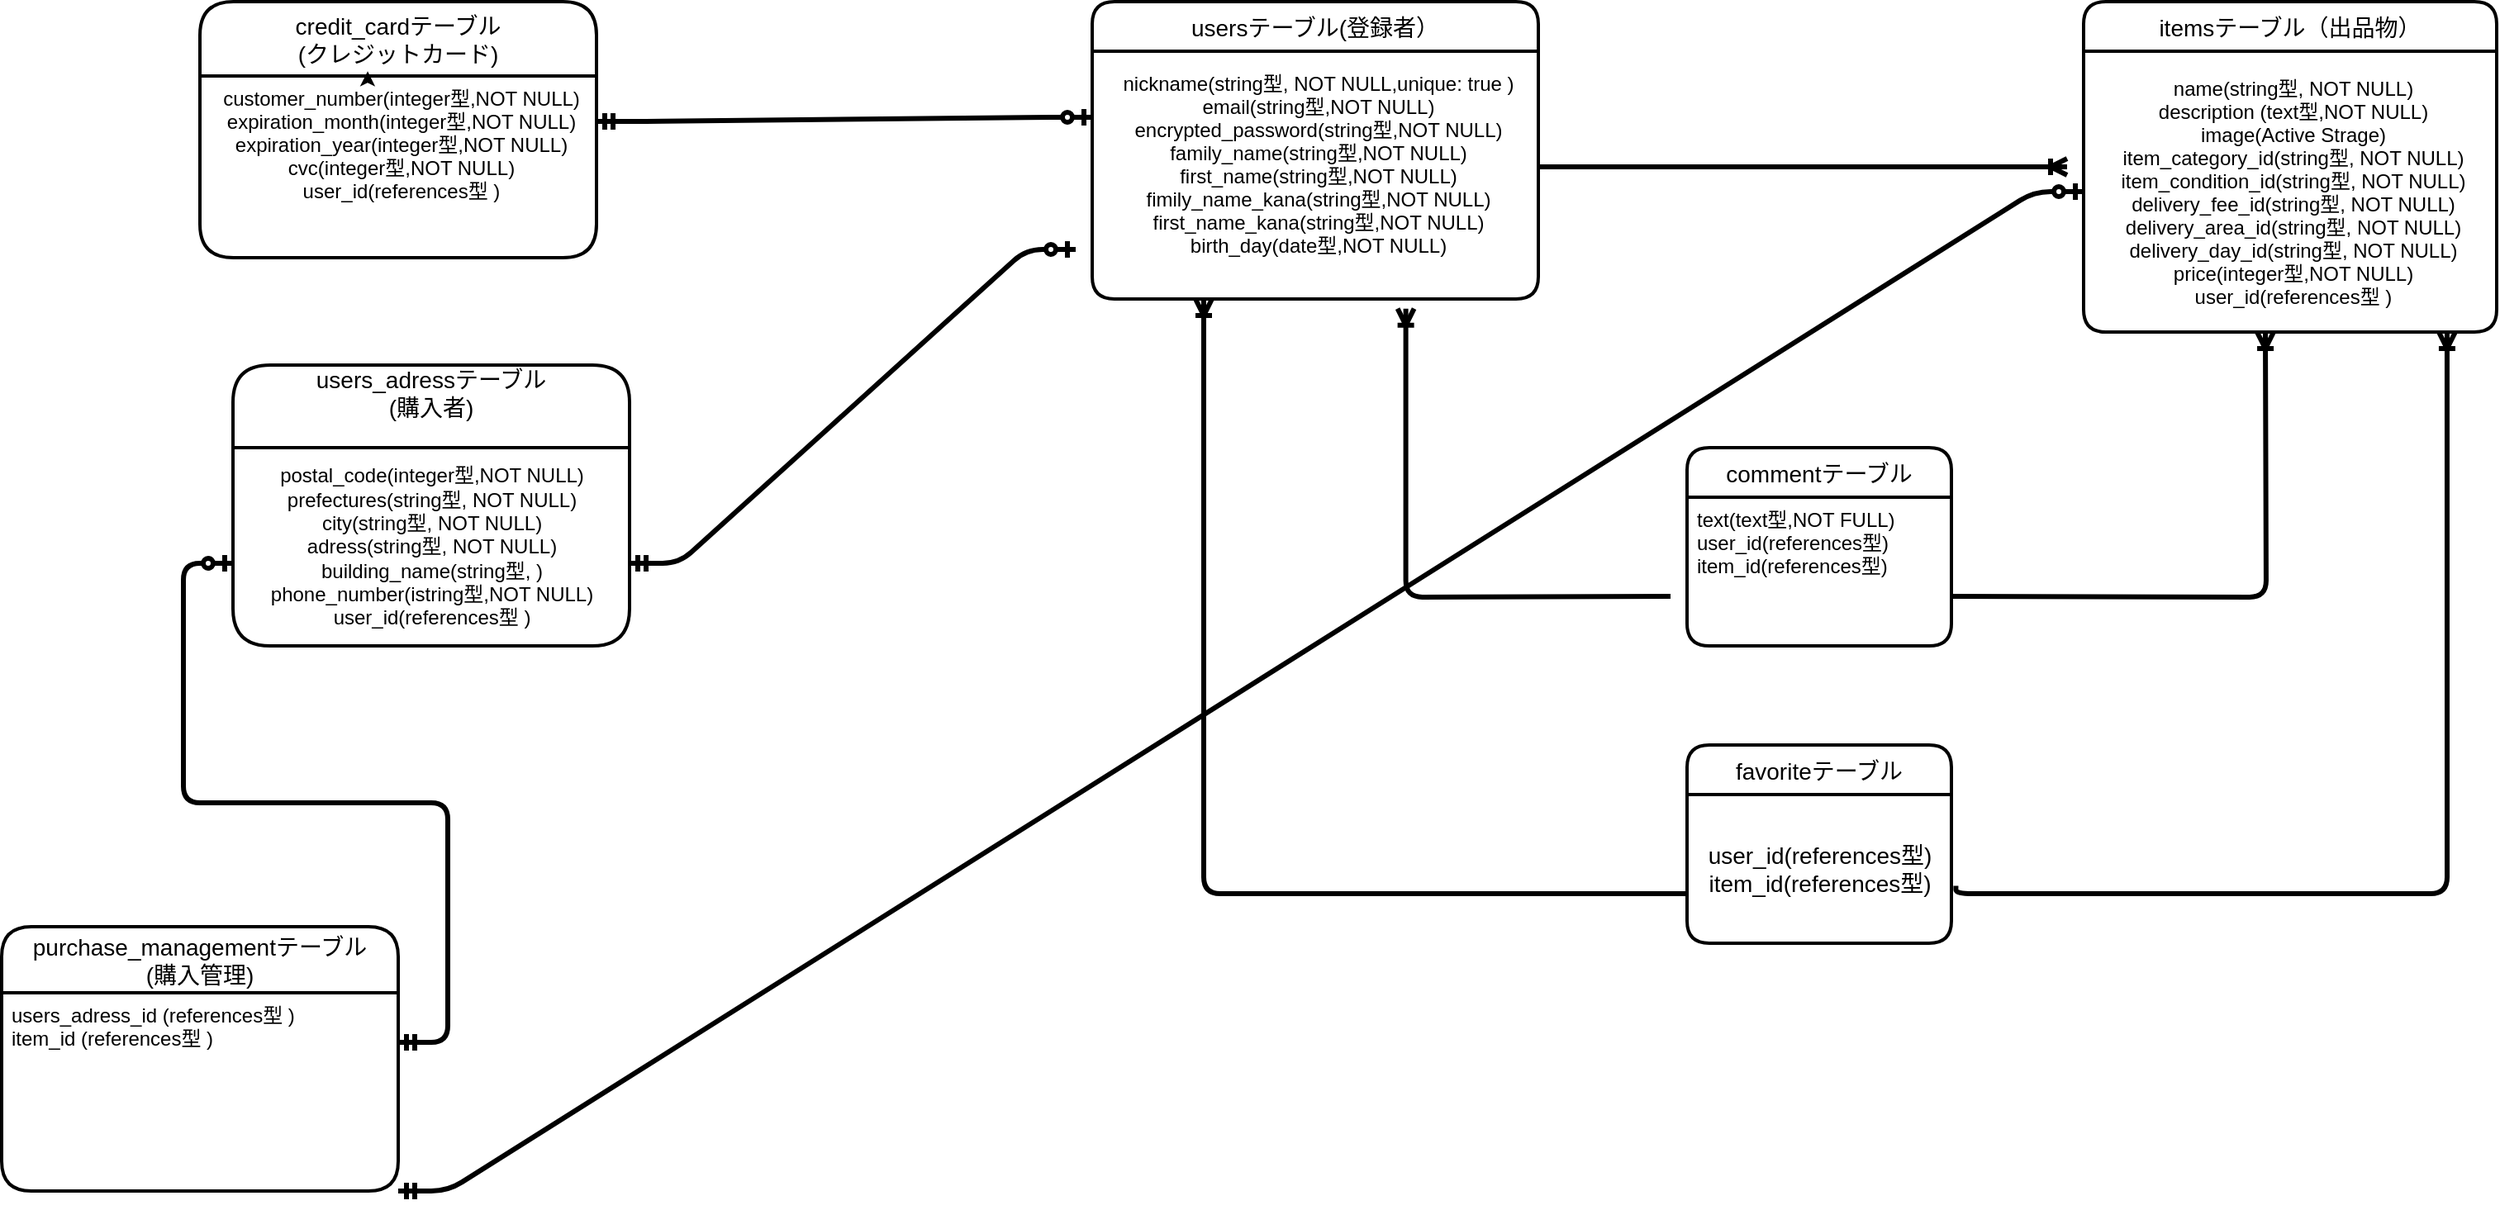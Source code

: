<mxfile version="13.10.0" type="embed">
    <diagram id="T1mieOkcrnWkQr7JGW2L" name="ページ1">
        <mxGraphModel dx="1564" dy="680" grid="1" gridSize="10" guides="1" tooltips="1" connect="1" arrows="1" fold="1" page="1" pageScale="1" pageWidth="827" pageHeight="1169" math="0" shadow="0">
            <root>
                <mxCell id="0"/>
                <mxCell id="1" parent="0"/>
                <mxCell id="28" value="users_adressテーブル&#10;(購入者)&#10;" style="swimlane;childLayout=stackLayout;horizontal=1;startSize=50;horizontalStack=0;rounded=1;fontSize=14;fontStyle=0;strokeWidth=2;resizeParent=0;resizeLast=1;shadow=0;dashed=0;align=center;" vertex="1" parent="1">
                    <mxGeometry x="-190" y="340" width="240" height="170" as="geometry"/>
                </mxCell>
                <mxCell id="31" value="&lt;span&gt;postal_code(integer型,NOT NULL)&lt;/span&gt;&lt;br&gt;&lt;span&gt;prefectures(string型, NOT NULL)&lt;/span&gt;&lt;br&gt;&lt;span&gt;city(string型, NOT NULL)&lt;/span&gt;&lt;br&gt;&lt;span&gt;adress(string型, NOT NULL)&lt;/span&gt;&lt;br&gt;&lt;span&gt;building_name(string型, )&lt;/span&gt;&lt;br&gt;&lt;span&gt;phone_number(istring型,NOT NULL)&lt;br&gt;user_id&lt;/span&gt;&lt;span style=&quot;text-align: left&quot;&gt;(references型 )&lt;/span&gt;&lt;span&gt;&lt;br&gt;&lt;/span&gt;" style="text;html=1;align=center;verticalAlign=middle;resizable=0;points=[];autosize=1;" vertex="1" parent="28">
                    <mxGeometry y="50" width="240" height="120" as="geometry"/>
                </mxCell>
                <mxCell id="32" value="credit_cardテーブル&#10;(クレジットカード)" style="swimlane;childLayout=stackLayout;horizontal=1;startSize=45;horizontalStack=0;rounded=1;fontSize=14;fontStyle=0;strokeWidth=2;resizeParent=0;resizeLast=1;shadow=0;dashed=0;align=center;" vertex="1" parent="1">
                    <mxGeometry x="-210" y="120" width="240" height="155" as="geometry"/>
                </mxCell>
                <mxCell id="33" value="customer_number(integer型,NOT NULL)&#10;expiration_month(integer型,NOT NULL)&#10;expiration_year(integer型,NOT NULL)&#10;cvc(integer型,NOT NULL)&#10;user_id(references型 )" style="align=center;strokeColor=none;fillColor=none;spacingLeft=4;fontSize=12;verticalAlign=top;resizable=0;rotatable=0;part=1;" vertex="1" parent="32">
                    <mxGeometry y="45" width="240" height="110" as="geometry"/>
                </mxCell>
                <mxCell id="34" style="edgeStyle=orthogonalEdgeStyle;rounded=0;orthogonalLoop=1;jettySize=auto;html=1;exitX=0.5;exitY=1;exitDx=0;exitDy=0;" edge="1" parent="32" source="33" target="33">
                    <mxGeometry relative="1" as="geometry"/>
                </mxCell>
                <mxCell id="35" style="edgeStyle=orthogonalEdgeStyle;rounded=0;orthogonalLoop=1;jettySize=auto;html=1;exitX=0.5;exitY=0;exitDx=0;exitDy=0;entryX=0.423;entryY=-0.026;entryDx=0;entryDy=0;entryPerimeter=0;" edge="1" parent="32" source="33" target="33">
                    <mxGeometry relative="1" as="geometry"/>
                </mxCell>
                <mxCell id="36" value="usersテーブル(登録者）" style="swimlane;childLayout=stackLayout;horizontal=1;startSize=30;horizontalStack=0;rounded=1;fontSize=14;fontStyle=0;strokeWidth=2;resizeParent=0;resizeLast=1;shadow=0;dashed=0;align=center;" vertex="1" parent="1">
                    <mxGeometry x="330" y="120" width="270" height="180" as="geometry"/>
                </mxCell>
                <mxCell id="37" value="nickname(string型, NOT NULL,unique: true )&#10;email(string型,NOT NULL)&#10;encrypted_password(string型,NOT NULL)&#10;family_name(string型,NOT NULL)&#10;first_name(string型,NOT NULL)&#10;fimily_name_kana(string型,NOT NULL)&#10;first_name_kana(string型,NOT NULL)&#10;birth_day(date型,NOT NULL)&#10;" style="align=center;strokeColor=none;fillColor=none;spacingLeft=4;fontSize=12;verticalAlign=middle;resizable=0;rotatable=0;part=1;" vertex="1" parent="36">
                    <mxGeometry y="30" width="270" height="150" as="geometry"/>
                </mxCell>
                <mxCell id="38" value="itemsテーブル（出品物）" style="swimlane;childLayout=stackLayout;horizontal=1;startSize=30;horizontalStack=0;rounded=1;fontSize=14;fontStyle=0;strokeWidth=2;resizeParent=0;resizeLast=1;shadow=0;dashed=0;align=center;" vertex="1" parent="1">
                    <mxGeometry x="930" y="120" width="250" height="200" as="geometry"/>
                </mxCell>
                <mxCell id="39" value="name(string型, NOT NULL)&#10;description (text型,NOT NULL)&#10;image(Active Strage)&#10;item_category_id(string型, NOT NULL)&#10;item_condition_id(string型, NOT NULL)&#10;delivery_fee_id(string型, NOT NULL)&#10;delivery_area_id(string型, NOT NULL)&#10;delivery_day_id(string型, NOT NULL)&#10;price(integer型,NOT NULL)&#10;user_id(references型 )" style="align=center;strokeColor=none;fillColor=none;spacingLeft=4;fontSize=12;verticalAlign=middle;resizable=0;rotatable=0;part=1;" vertex="1" parent="38">
                    <mxGeometry y="30" width="250" height="170" as="geometry"/>
                </mxCell>
                <mxCell id="40" value="" style="edgeStyle=entityRelationEdgeStyle;fontSize=14;html=1;endArrow=ERoneToMany;strokeWidth=3;" edge="1" parent="1">
                    <mxGeometry width="100" height="100" relative="1" as="geometry">
                        <mxPoint x="600" y="220" as="sourcePoint"/>
                        <mxPoint x="920" y="220" as="targetPoint"/>
                    </mxGeometry>
                </mxCell>
                <mxCell id="43" value="" style="edgeStyle=entityRelationEdgeStyle;fontSize=12;html=1;endArrow=ERzeroToOne;startArrow=ERmandOne;strokeWidth=3;" edge="1" parent="1">
                    <mxGeometry width="100" height="100" relative="1" as="geometry">
                        <mxPoint x="50" y="460" as="sourcePoint"/>
                        <mxPoint x="320" y="270" as="targetPoint"/>
                    </mxGeometry>
                </mxCell>
                <mxCell id="44" value="" style="edgeStyle=entityRelationEdgeStyle;fontSize=12;html=1;endArrow=ERzeroToOne;startArrow=ERmandOne;strokeWidth=3;exitX=1;exitY=0.25;exitDx=0;exitDy=0;" edge="1" parent="1" source="33">
                    <mxGeometry width="100" height="100" relative="1" as="geometry">
                        <mxPoint x="230" y="290" as="sourcePoint"/>
                        <mxPoint x="330" y="190" as="targetPoint"/>
                    </mxGeometry>
                </mxCell>
                <mxCell id="45" value="commentテーブル" style="swimlane;childLayout=stackLayout;horizontal=1;startSize=30;horizontalStack=0;rounded=1;fontSize=14;fontStyle=0;strokeWidth=2;resizeParent=0;resizeLast=1;shadow=0;dashed=0;align=center;" vertex="1" parent="1">
                    <mxGeometry x="690" y="390" width="160" height="120" as="geometry"/>
                </mxCell>
                <mxCell id="46" value="text(text型,NOT FULL)&#10;user_id(references型)&#10;item_id(references型)&#10;" style="align=left;strokeColor=none;fillColor=none;spacingLeft=4;fontSize=12;verticalAlign=top;resizable=0;rotatable=0;part=1;" vertex="1" parent="45">
                    <mxGeometry y="30" width="160" height="90" as="geometry"/>
                </mxCell>
                <mxCell id="48" value="" style="edgeStyle=orthogonalEdgeStyle;fontSize=12;html=1;endArrow=ERoneToMany;strokeWidth=3;" edge="1" parent="1">
                    <mxGeometry width="100" height="100" relative="1" as="geometry">
                        <mxPoint x="850" y="480" as="sourcePoint"/>
                        <mxPoint x="1040" y="320" as="targetPoint"/>
                    </mxGeometry>
                </mxCell>
                <mxCell id="49" value="" style="edgeStyle=orthogonalEdgeStyle;fontSize=12;html=1;endArrow=ERoneToMany;strokeWidth=3;entryX=0.703;entryY=1.039;entryDx=0;entryDy=0;entryPerimeter=0;" edge="1" parent="1" target="37">
                    <mxGeometry width="100" height="100" relative="1" as="geometry">
                        <mxPoint x="680" y="480" as="sourcePoint"/>
                        <mxPoint x="519.94" y="320" as="targetPoint"/>
                    </mxGeometry>
                </mxCell>
                <mxCell id="54" value="favoriteテーブル" style="swimlane;childLayout=stackLayout;horizontal=1;startSize=30;horizontalStack=0;rounded=1;fontSize=14;fontStyle=0;strokeWidth=2;resizeParent=0;resizeLast=1;shadow=0;dashed=0;align=center;" vertex="1" parent="1">
                    <mxGeometry x="690" y="570" width="160" height="120" as="geometry"/>
                </mxCell>
                <mxCell id="60" value="&lt;br style=&quot;padding: 0px ; margin: 0px&quot;&gt;user_id(references型)&lt;br style=&quot;padding: 0px ; margin: 0px&quot;&gt;item_id(references型)&lt;div style=&quot;padding: 0px ; margin: 0px&quot;&gt;&lt;br style=&quot;padding: 0px ; margin: 0px ; font-size: 12px ; text-align: left&quot;&gt;&lt;/div&gt;" style="text;html=1;align=center;verticalAlign=middle;resizable=0;points=[];autosize=1;fontSize=14;" vertex="1" parent="54">
                    <mxGeometry y="30" width="160" height="90" as="geometry"/>
                </mxCell>
                <mxCell id="57" value="" style="edgeStyle=orthogonalEdgeStyle;fontSize=12;html=1;endArrow=ERoneToMany;strokeWidth=3;entryX=0.25;entryY=1;entryDx=0;entryDy=0;" edge="1" parent="1" target="37">
                    <mxGeometry width="100" height="100" relative="1" as="geometry">
                        <mxPoint x="690" y="660" as="sourcePoint"/>
                        <mxPoint x="394.91" y="340.0" as="targetPoint"/>
                        <Array as="points">
                            <mxPoint x="397" y="660"/>
                        </Array>
                    </mxGeometry>
                </mxCell>
                <mxCell id="59" value="" style="edgeStyle=orthogonalEdgeStyle;fontSize=12;html=1;endArrow=ERoneToMany;strokeWidth=3;exitX=1.017;exitY=0.614;exitDx=0;exitDy=0;exitPerimeter=0;" edge="1" parent="1">
                    <mxGeometry width="100" height="100" relative="1" as="geometry">
                        <mxPoint x="852.72" y="655.26" as="sourcePoint"/>
                        <mxPoint x="1149.97" y="320" as="targetPoint"/>
                        <Array as="points">
                            <mxPoint x="853" y="660"/>
                            <mxPoint x="1150" y="660"/>
                        </Array>
                    </mxGeometry>
                </mxCell>
                <mxCell id="61" value="purchase_managementテーブル&#10;(購入管理)" style="swimlane;childLayout=stackLayout;horizontal=1;startSize=40;horizontalStack=0;rounded=1;fontSize=14;fontStyle=0;strokeWidth=2;resizeParent=0;resizeLast=1;shadow=0;dashed=0;align=center;" vertex="1" parent="1">
                    <mxGeometry x="-330" y="680" width="240" height="160" as="geometry"/>
                </mxCell>
                <mxCell id="62" value="users_adress_id (references型 )&#10;item_id (references型 )" style="align=left;strokeColor=none;fillColor=none;spacingLeft=4;fontSize=12;verticalAlign=top;resizable=0;rotatable=0;part=1;" vertex="1" parent="61">
                    <mxGeometry y="40" width="240" height="120" as="geometry"/>
                </mxCell>
                <mxCell id="64" value="" style="edgeStyle=entityRelationEdgeStyle;fontSize=12;html=1;endArrow=ERzeroToOne;startArrow=ERmandOne;strokeWidth=3;" edge="1" parent="1">
                    <mxGeometry width="100" height="100" relative="1" as="geometry">
                        <mxPoint x="-90" y="750" as="sourcePoint"/>
                        <mxPoint x="-190" y="460" as="targetPoint"/>
                    </mxGeometry>
                </mxCell>
                <mxCell id="67" value="" style="edgeStyle=entityRelationEdgeStyle;fontSize=12;html=1;endArrow=ERzeroToOne;startArrow=ERmandOne;strokeWidth=3;exitX=1;exitY=1;exitDx=0;exitDy=0;" edge="1" parent="1" source="62" target="39">
                    <mxGeometry width="100" height="100" relative="1" as="geometry">
                        <mxPoint x="150" y="875" as="sourcePoint"/>
                        <mxPoint x="1290" y="830" as="targetPoint"/>
                    </mxGeometry>
                </mxCell>
            </root>
        </mxGraphModel>
    </diagram>
</mxfile>